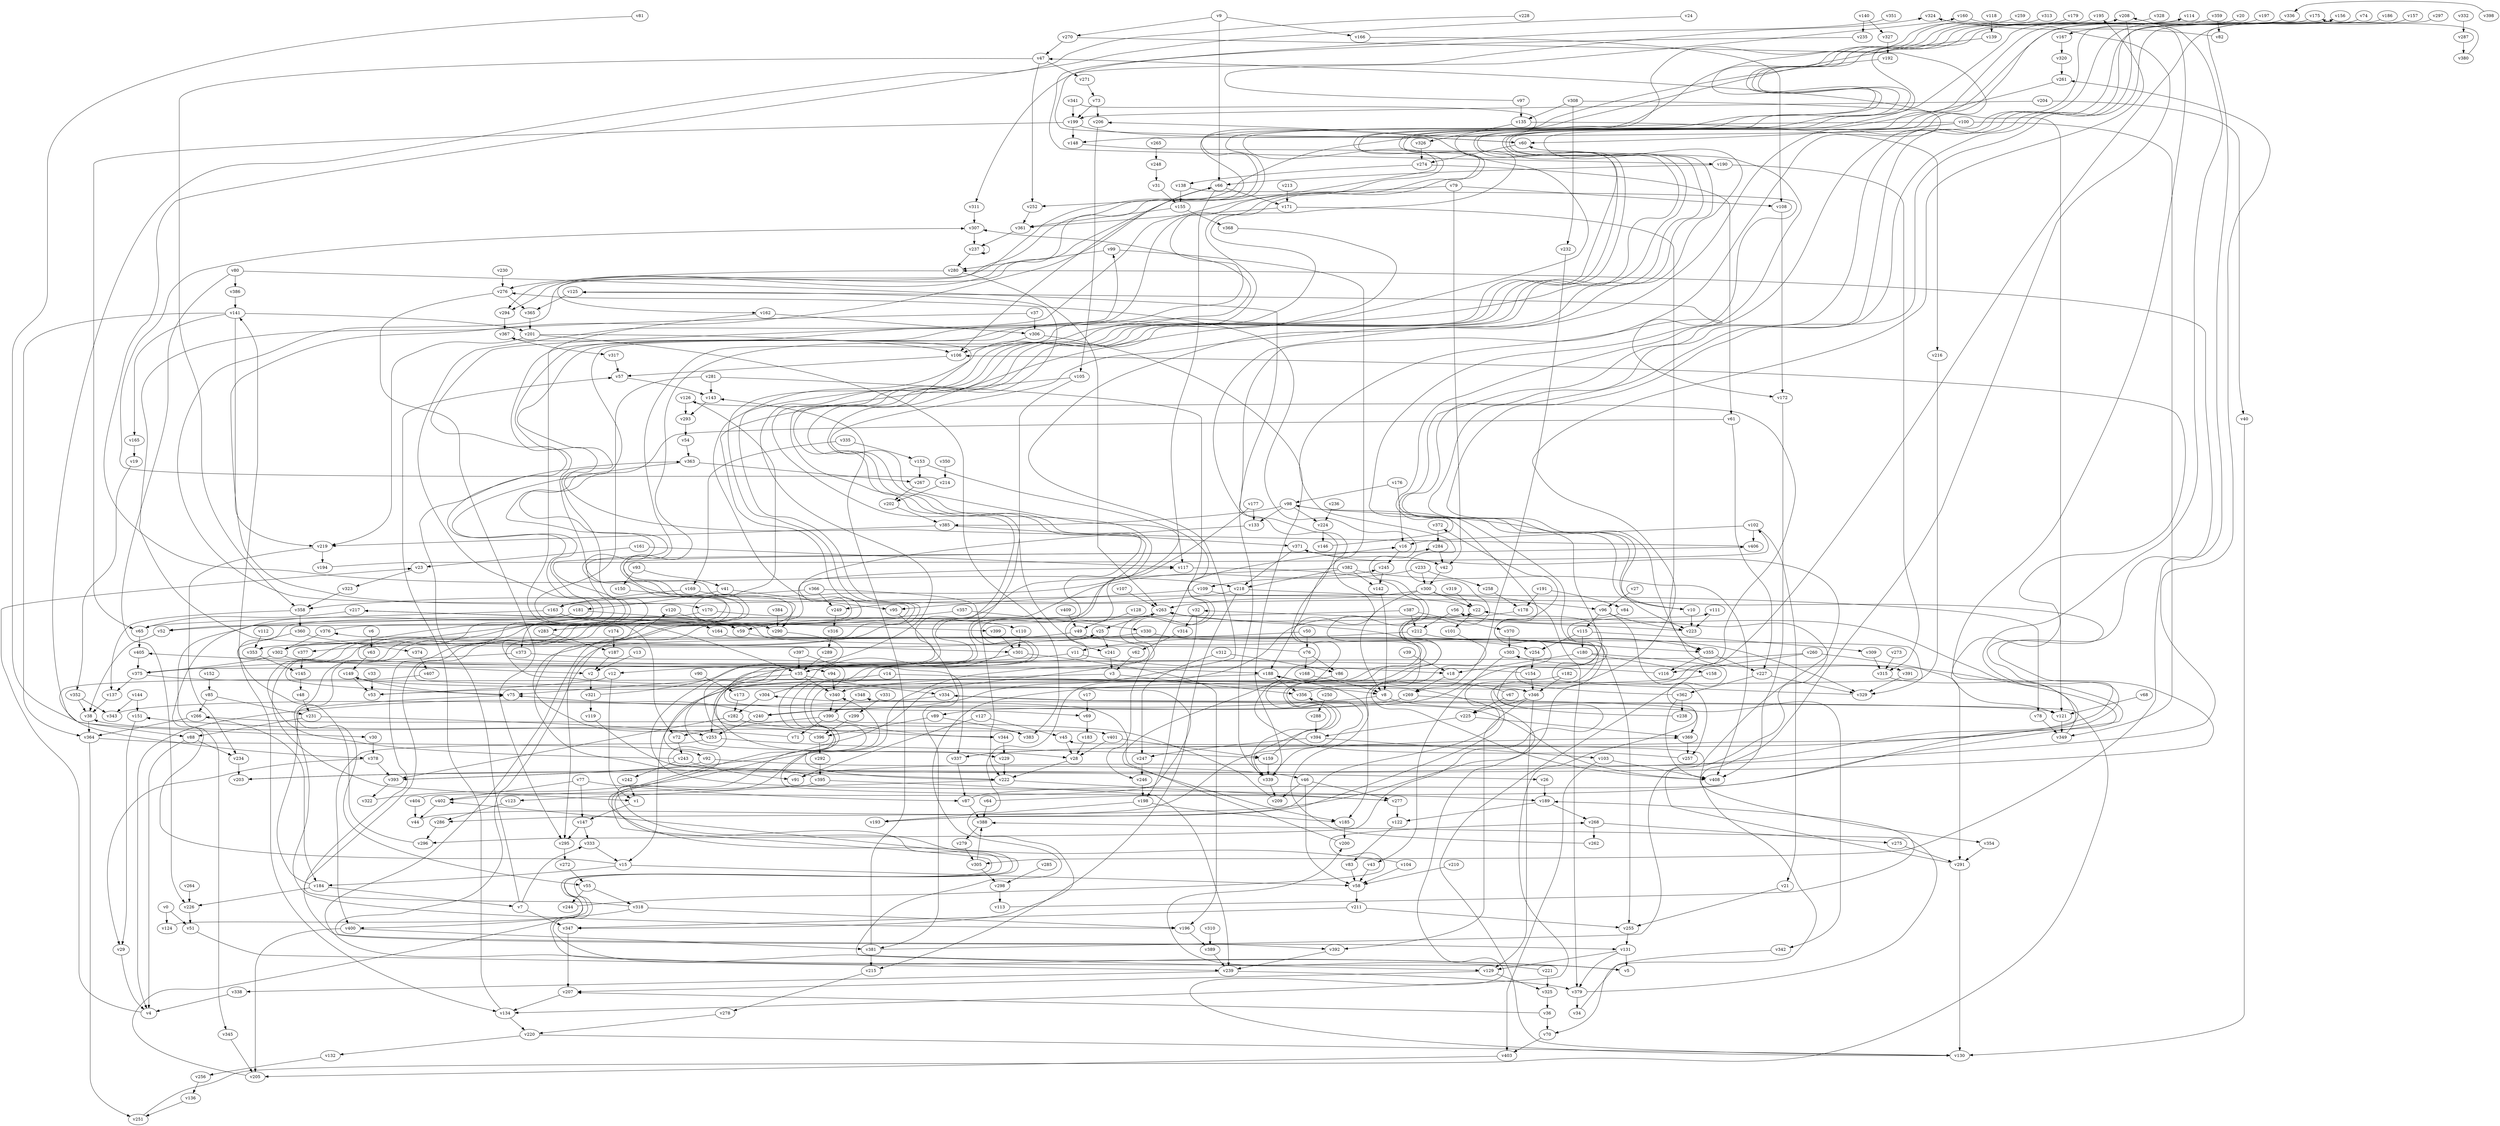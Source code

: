 // Benchmark game 613 - 410 vertices
// time_bound: 126
// targets: v263
digraph G {
    v0 [name="v0", player=1];
    v1 [name="v1", player=1];
    v2 [name="v2", player=1];
    v3 [name="v3", player=0];
    v4 [name="v4", player=1];
    v5 [name="v5", player=1];
    v6 [name="v6", player=1];
    v7 [name="v7", player=0];
    v8 [name="v8", player=0];
    v9 [name="v9", player=1];
    v10 [name="v10", player=1];
    v11 [name="v11", player=1];
    v12 [name="v12", player=0];
    v13 [name="v13", player=0];
    v14 [name="v14", player=1];
    v15 [name="v15", player=0];
    v16 [name="v16", player=0];
    v17 [name="v17", player=1];
    v18 [name="v18", player=1];
    v19 [name="v19", player=1];
    v20 [name="v20", player=1];
    v21 [name="v21", player=1];
    v22 [name="v22", player=1];
    v23 [name="v23", player=1];
    v24 [name="v24", player=1];
    v25 [name="v25", player=0];
    v26 [name="v26", player=0];
    v27 [name="v27", player=1];
    v28 [name="v28", player=0];
    v29 [name="v29", player=1];
    v30 [name="v30", player=1];
    v31 [name="v31", player=1];
    v32 [name="v32", player=1];
    v33 [name="v33", player=0];
    v34 [name="v34", player=1];
    v35 [name="v35", player=0];
    v36 [name="v36", player=1];
    v37 [name="v37", player=0];
    v38 [name="v38", player=0];
    v39 [name="v39", player=1];
    v40 [name="v40", player=1];
    v41 [name="v41", player=0];
    v42 [name="v42", player=1];
    v43 [name="v43", player=1];
    v44 [name="v44", player=1];
    v45 [name="v45", player=1];
    v46 [name="v46", player=1];
    v47 [name="v47", player=0];
    v48 [name="v48", player=0];
    v49 [name="v49", player=1];
    v50 [name="v50", player=0];
    v51 [name="v51", player=1];
    v52 [name="v52", player=1];
    v53 [name="v53", player=0];
    v54 [name="v54", player=1];
    v55 [name="v55", player=1];
    v56 [name="v56", player=1];
    v57 [name="v57", player=0];
    v58 [name="v58", player=1];
    v59 [name="v59", player=1];
    v60 [name="v60", player=0];
    v61 [name="v61", player=1];
    v62 [name="v62", player=1];
    v63 [name="v63", player=0];
    v64 [name="v64", player=1];
    v65 [name="v65", player=0];
    v66 [name="v66", player=0];
    v67 [name="v67", player=1];
    v68 [name="v68", player=1];
    v69 [name="v69", player=0];
    v70 [name="v70", player=0];
    v71 [name="v71", player=1];
    v72 [name="v72", player=1];
    v73 [name="v73", player=0];
    v74 [name="v74", player=1];
    v75 [name="v75", player=0];
    v76 [name="v76", player=1];
    v77 [name="v77", player=1];
    v78 [name="v78", player=1];
    v79 [name="v79", player=1];
    v80 [name="v80", player=1];
    v81 [name="v81", player=1];
    v82 [name="v82", player=1];
    v83 [name="v83", player=1];
    v84 [name="v84", player=1];
    v85 [name="v85", player=1];
    v86 [name="v86", player=1];
    v87 [name="v87", player=0];
    v88 [name="v88", player=0];
    v89 [name="v89", player=1];
    v90 [name="v90", player=0];
    v91 [name="v91", player=0];
    v92 [name="v92", player=0];
    v93 [name="v93", player=1];
    v94 [name="v94", player=1];
    v95 [name="v95", player=0];
    v96 [name="v96", player=0];
    v97 [name="v97", player=0];
    v98 [name="v98", player=0];
    v99 [name="v99", player=0];
    v100 [name="v100", player=1];
    v101 [name="v101", player=0];
    v102 [name="v102", player=0];
    v103 [name="v103", player=0];
    v104 [name="v104", player=0];
    v105 [name="v105", player=1];
    v106 [name="v106", player=1];
    v107 [name="v107", player=0];
    v108 [name="v108", player=0];
    v109 [name="v109", player=0];
    v110 [name="v110", player=0];
    v111 [name="v111", player=0];
    v112 [name="v112", player=1];
    v113 [name="v113", player=0];
    v114 [name="v114", player=0];
    v115 [name="v115", player=0];
    v116 [name="v116", player=0];
    v117 [name="v117", player=0];
    v118 [name="v118", player=0];
    v119 [name="v119", player=0];
    v120 [name="v120", player=1];
    v121 [name="v121", player=1];
    v122 [name="v122", player=0];
    v123 [name="v123", player=0];
    v124 [name="v124", player=0];
    v125 [name="v125", player=0];
    v126 [name="v126", player=1];
    v127 [name="v127", player=1];
    v128 [name="v128", player=0];
    v129 [name="v129", player=0];
    v130 [name="v130", player=0];
    v131 [name="v131", player=1];
    v132 [name="v132", player=1];
    v133 [name="v133", player=0];
    v134 [name="v134", player=0];
    v135 [name="v135", player=0];
    v136 [name="v136", player=1];
    v137 [name="v137", player=1];
    v138 [name="v138", player=1];
    v139 [name="v139", player=0];
    v140 [name="v140", player=0];
    v141 [name="v141", player=0];
    v142 [name="v142", player=0];
    v143 [name="v143", player=0];
    v144 [name="v144", player=0];
    v145 [name="v145", player=0];
    v146 [name="v146", player=0];
    v147 [name="v147", player=0];
    v148 [name="v148", player=0];
    v149 [name="v149", player=1];
    v150 [name="v150", player=0];
    v151 [name="v151", player=0];
    v152 [name="v152", player=1];
    v153 [name="v153", player=1];
    v154 [name="v154", player=1];
    v155 [name="v155", player=0];
    v156 [name="v156", player=1];
    v157 [name="v157", player=1];
    v158 [name="v158", player=1];
    v159 [name="v159", player=0];
    v160 [name="v160", player=1];
    v161 [name="v161", player=0];
    v162 [name="v162", player=0];
    v163 [name="v163", player=0];
    v164 [name="v164", player=0];
    v165 [name="v165", player=0];
    v166 [name="v166", player=1];
    v167 [name="v167", player=1];
    v168 [name="v168", player=1];
    v169 [name="v169", player=1];
    v170 [name="v170", player=1];
    v171 [name="v171", player=0];
    v172 [name="v172", player=1];
    v173 [name="v173", player=0];
    v174 [name="v174", player=0];
    v175 [name="v175", player=1];
    v176 [name="v176", player=0];
    v177 [name="v177", player=1];
    v178 [name="v178", player=1];
    v179 [name="v179", player=1];
    v180 [name="v180", player=1];
    v181 [name="v181", player=0];
    v182 [name="v182", player=1];
    v183 [name="v183", player=0];
    v184 [name="v184", player=0];
    v185 [name="v185", player=0];
    v186 [name="v186", player=1];
    v187 [name="v187", player=1];
    v188 [name="v188", player=0];
    v189 [name="v189", player=0];
    v190 [name="v190", player=1];
    v191 [name="v191", player=1];
    v192 [name="v192", player=1];
    v193 [name="v193", player=1];
    v194 [name="v194", player=1];
    v195 [name="v195", player=1];
    v196 [name="v196", player=1];
    v197 [name="v197", player=1];
    v198 [name="v198", player=1];
    v199 [name="v199", player=0];
    v200 [name="v200", player=1];
    v201 [name="v201", player=1];
    v202 [name="v202", player=1];
    v203 [name="v203", player=0];
    v204 [name="v204", player=1];
    v205 [name="v205", player=0];
    v206 [name="v206", player=0];
    v207 [name="v207", player=0];
    v208 [name="v208", player=0];
    v209 [name="v209", player=1];
    v210 [name="v210", player=0];
    v211 [name="v211", player=1];
    v212 [name="v212", player=1];
    v213 [name="v213", player=0];
    v214 [name="v214", player=0];
    v215 [name="v215", player=1];
    v216 [name="v216", player=0];
    v217 [name="v217", player=1];
    v218 [name="v218", player=1];
    v219 [name="v219", player=1];
    v220 [name="v220", player=0];
    v221 [name="v221", player=0];
    v222 [name="v222", player=0];
    v223 [name="v223", player=1];
    v224 [name="v224", player=0];
    v225 [name="v225", player=1];
    v226 [name="v226", player=1];
    v227 [name="v227", player=1];
    v228 [name="v228", player=0];
    v229 [name="v229", player=1];
    v230 [name="v230", player=0];
    v231 [name="v231", player=0];
    v232 [name="v232", player=1];
    v233 [name="v233", player=0];
    v234 [name="v234", player=0];
    v235 [name="v235", player=1];
    v236 [name="v236", player=0];
    v237 [name="v237", player=1];
    v238 [name="v238", player=0];
    v239 [name="v239", player=0];
    v240 [name="v240", player=1];
    v241 [name="v241", player=0];
    v242 [name="v242", player=1];
    v243 [name="v243", player=0];
    v244 [name="v244", player=0];
    v245 [name="v245", player=0];
    v246 [name="v246", player=1];
    v247 [name="v247", player=0];
    v248 [name="v248", player=1];
    v249 [name="v249", player=1];
    v250 [name="v250", player=1];
    v251 [name="v251", player=1];
    v252 [name="v252", player=0];
    v253 [name="v253", player=1];
    v254 [name="v254", player=0];
    v255 [name="v255", player=1];
    v256 [name="v256", player=1];
    v257 [name="v257", player=1];
    v258 [name="v258", player=0];
    v259 [name="v259", player=1];
    v260 [name="v260", player=1];
    v261 [name="v261", player=0];
    v262 [name="v262", player=1];
    v263 [name="v263", player=0, target=1];
    v264 [name="v264", player=1];
    v265 [name="v265", player=1];
    v266 [name="v266", player=0];
    v267 [name="v267", player=0];
    v268 [name="v268", player=1];
    v269 [name="v269", player=1];
    v270 [name="v270", player=1];
    v271 [name="v271", player=0];
    v272 [name="v272", player=1];
    v273 [name="v273", player=1];
    v274 [name="v274", player=1];
    v275 [name="v275", player=1];
    v276 [name="v276", player=0];
    v277 [name="v277", player=0];
    v278 [name="v278", player=0];
    v279 [name="v279", player=1];
    v280 [name="v280", player=1];
    v281 [name="v281", player=0];
    v282 [name="v282", player=1];
    v283 [name="v283", player=1];
    v284 [name="v284", player=1];
    v285 [name="v285", player=1];
    v286 [name="v286", player=0];
    v287 [name="v287", player=1];
    v288 [name="v288", player=0];
    v289 [name="v289", player=1];
    v290 [name="v290", player=1];
    v291 [name="v291", player=1];
    v292 [name="v292", player=1];
    v293 [name="v293", player=1];
    v294 [name="v294", player=1];
    v295 [name="v295", player=0];
    v296 [name="v296", player=0];
    v297 [name="v297", player=1];
    v298 [name="v298", player=1];
    v299 [name="v299", player=0];
    v300 [name="v300", player=1];
    v301 [name="v301", player=0];
    v302 [name="v302", player=0];
    v303 [name="v303", player=1];
    v304 [name="v304", player=1];
    v305 [name="v305", player=0];
    v306 [name="v306", player=0];
    v307 [name="v307", player=1];
    v308 [name="v308", player=0];
    v309 [name="v309", player=0];
    v310 [name="v310", player=1];
    v311 [name="v311", player=1];
    v312 [name="v312", player=1];
    v313 [name="v313", player=0];
    v314 [name="v314", player=1];
    v315 [name="v315", player=0];
    v316 [name="v316", player=1];
    v317 [name="v317", player=1];
    v318 [name="v318", player=1];
    v319 [name="v319", player=1];
    v320 [name="v320", player=0];
    v321 [name="v321", player=0];
    v322 [name="v322", player=0];
    v323 [name="v323", player=1];
    v324 [name="v324", player=1];
    v325 [name="v325", player=1];
    v326 [name="v326", player=1];
    v327 [name="v327", player=0];
    v328 [name="v328", player=1];
    v329 [name="v329", player=1];
    v330 [name="v330", player=1];
    v331 [name="v331", player=1];
    v332 [name="v332", player=1];
    v333 [name="v333", player=1];
    v334 [name="v334", player=0];
    v335 [name="v335", player=0];
    v336 [name="v336", player=0];
    v337 [name="v337", player=1];
    v338 [name="v338", player=1];
    v339 [name="v339", player=1];
    v340 [name="v340", player=0];
    v341 [name="v341", player=1];
    v342 [name="v342", player=0];
    v343 [name="v343", player=0];
    v344 [name="v344", player=1];
    v345 [name="v345", player=0];
    v346 [name="v346", player=1];
    v347 [name="v347", player=1];
    v348 [name="v348", player=1];
    v349 [name="v349", player=0];
    v350 [name="v350", player=0];
    v351 [name="v351", player=0];
    v352 [name="v352", player=0];
    v353 [name="v353", player=1];
    v354 [name="v354", player=0];
    v355 [name="v355", player=1];
    v356 [name="v356", player=0];
    v357 [name="v357", player=1];
    v358 [name="v358", player=1];
    v359 [name="v359", player=0];
    v360 [name="v360", player=1];
    v361 [name="v361", player=0];
    v362 [name="v362", player=1];
    v363 [name="v363", player=1];
    v364 [name="v364", player=1];
    v365 [name="v365", player=1];
    v366 [name="v366", player=1];
    v367 [name="v367", player=0];
    v368 [name="v368", player=0];
    v369 [name="v369", player=0];
    v370 [name="v370", player=1];
    v371 [name="v371", player=0];
    v372 [name="v372", player=1];
    v373 [name="v373", player=1];
    v374 [name="v374", player=1];
    v375 [name="v375", player=0];
    v376 [name="v376", player=1];
    v377 [name="v377", player=0];
    v378 [name="v378", player=0];
    v379 [name="v379", player=0];
    v380 [name="v380", player=1];
    v381 [name="v381", player=0];
    v382 [name="v382", player=0];
    v383 [name="v383", player=1];
    v384 [name="v384", player=1];
    v385 [name="v385", player=0];
    v386 [name="v386", player=0];
    v387 [name="v387", player=1];
    v388 [name="v388", player=0];
    v389 [name="v389", player=0];
    v390 [name="v390", player=1];
    v391 [name="v391", player=0];
    v392 [name="v392", player=0];
    v393 [name="v393", player=1];
    v394 [name="v394", player=0];
    v395 [name="v395", player=0];
    v396 [name="v396", player=0];
    v397 [name="v397", player=1];
    v398 [name="v398", player=0];
    v399 [name="v399", player=0];
    v400 [name="v400", player=0];
    v401 [name="v401", player=1];
    v402 [name="v402", player=0];
    v403 [name="v403", player=1];
    v404 [name="v404", player=0];
    v405 [name="v405", player=0];
    v406 [name="v406", player=0];
    v407 [name="v407", player=1];
    v408 [name="v408", player=1];
    v409 [name="v409", player=1];

    v0 -> v124;
    v1 -> v147;
    v2 -> v321;
    v3 -> v340;
    v4 -> v23 [constraint="t < 6"];
    v5 -> v206 [constraint="t < 7"];
    v6 -> v63;
    v7 -> v347;
    v8 -> v342;
    v9 -> v66;
    v10 -> v223;
    v11 -> v12;
    v12 -> v53;
    v13 -> v2;
    v14 -> v8;
    v15 -> v22 [constraint="t mod 4 == 3"];
    v16 -> v245;
    v17 -> v69;
    v18 -> v269;
    v19 -> v352;
    v20 -> v229 [constraint="t mod 4 == 3"];
    v21 -> v255;
    v22 -> v66 [constraint="t >= 4"];
    v23 -> v323;
    v24 -> v218 [constraint="t mod 5 == 1"];
    v25 -> v241;
    v26 -> v189;
    v27 -> v96;
    v28 -> v222;
    v29 -> v4;
    v30 -> v378;
    v31 -> v155;
    v32 -> v314;
    v33 -> v53;
    v34 -> v45 [constraint="t mod 2 == 1"];
    v35 -> v340;
    v36 -> v207 [constraint="t mod 5 == 2"];
    v37 -> v301 [constraint="t >= 3"];
    v38 -> v364;
    v39 -> v18;
    v40 -> v130;
    v41 -> v95;
    v42 -> v300;
    v43 -> v58;
    v44 -> v369 [constraint="t < 13"];
    v45 -> v28;
    v46 -> v58;
    v47 -> v252;
    v48 -> v231 [constraint="t >= 3"];
    v49 -> v295;
    v50 -> v353 [constraint="t >= 5"];
    v51 -> v239 [constraint="t >= 4"];
    v52 -> v38;
    v53 -> v376 [constraint="t mod 4 == 3"];
    v54 -> v363;
    v55 -> v318;
    v56 -> v212;
    v57 -> v143;
    v58 -> v211;
    v59 -> v296 [constraint="t >= 5"];
    v60 -> v324 [constraint="t >= 4"];
    v61 -> v346 [constraint="t >= 5"];
    v62 -> v3;
    v63 -> v149;
    v64 -> v303 [constraint="t mod 5 == 0"];
    v65 -> v405;
    v66 -> v106;
    v67 -> v188 [constraint="t mod 3 == 2"];
    v68 -> v121;
    v69 -> v183;
    v70 -> v403;
    v71 -> v151 [constraint="t >= 2"];
    v72 -> v243;
    v73 -> v199;
    v74 -> v10 [constraint="t < 14"];
    v75 -> v284 [constraint="t >= 1"];
    v76 -> v217 [constraint="t < 14"];
    v77 -> v402;
    v78 -> v349;
    v79 -> v252;
    v80 -> v226;
    v81 -> v30 [constraint="t >= 4"];
    v82 -> v324 [constraint="t < 5"];
    v83 -> v58;
    v84 -> v347 [constraint="t mod 3 == 2"];
    v85 -> v231;
    v86 -> v92 [constraint="t < 12"];
    v87 -> v208 [constraint="t >= 2"];
    v88 -> v234;
    v89 -> v383;
    v90 -> v173;
    v91 -> v56 [constraint="t mod 5 == 4"];
    v92 -> v393;
    v93 -> v150;
    v94 -> v340;
    v95 -> v381;
    v96 -> v115;
    v97 -> v160 [constraint="t < 15"];
    v98 -> v385;
    v99 -> v188;
    v100 -> v162 [constraint="t < 10"];
    v101 -> v408 [constraint="t >= 2"];
    v102 -> v16;
    v103 -> v403;
    v104 -> v367 [constraint="t mod 4 == 1"];
    v105 -> v283 [constraint="t mod 4 == 2"];
    v106 -> v57;
    v107 -> v263;
    v108 -> v172;
    v109 -> v379;
    v110 -> v301;
    v111 -> v223;
    v112 -> v353;
    v113 -> v388 [constraint="t < 6"];
    v114 -> v240 [constraint="t >= 1"];
    v115 -> v309;
    v116 -> v405 [constraint="t >= 4"];
    v117 -> v339 [constraint="t < 5"];
    v118 -> v139;
    v119 -> v26 [constraint="t < 10"];
    v120 -> v59;
    v121 -> v349;
    v122 -> v83;
    v123 -> v286;
    v124 -> v340 [constraint="t >= 2"];
    v125 -> v365;
    v126 -> v293;
    v127 -> v45;
    v128 -> v49;
    v129 -> v325;
    v130 -> v126 [constraint="t mod 4 == 2"];
    v131 -> v5;
    v132 -> v256;
    v133 -> v131 [constraint="t >= 1"];
    v134 -> v57;
    v135 -> v326;
    v136 -> v251;
    v137 -> v38;
    v138 -> v172 [constraint="t mod 5 == 3"];
    v139 -> v170 [constraint="t < 8"];
    v140 -> v327;
    v141 -> v219;
    v142 -> v8;
    v143 -> v293;
    v144 -> v343;
    v145 -> v48;
    v146 -> v98 [constraint="t mod 5 == 0"];
    v147 -> v295;
    v148 -> v355 [constraint="t mod 3 == 0"];
    v149 -> v75 [constraint="t mod 4 == 0"];
    v150 -> v337 [constraint="t mod 2 == 0"];
    v151 -> v29;
    v152 -> v85;
    v153 -> v393 [constraint="t mod 2 == 1"];
    v154 -> v208 [constraint="t mod 4 == 3"];
    v155 -> v361;
    v156 -> v10 [constraint="t < 11"];
    v157 -> v130 [constraint="t < 14"];
    v158 -> v129 [constraint="t >= 4"];
    v159 -> v276 [constraint="t >= 4"];
    v160 -> v121 [constraint="t mod 4 == 0"];
    v161 -> v23;
    v162 -> v72;
    v163 -> v65;
    v164 -> v193 [constraint="t mod 5 == 3"];
    v165 -> v19;
    v166 -> v108;
    v167 -> v320;
    v168 -> v8;
    v169 -> v290;
    v170 -> v373;
    v171 -> v361;
    v172 -> v408;
    v173 -> v282;
    v174 -> v187;
    v175 -> v148 [constraint="t < 10"];
    v176 -> v98;
    v177 -> v375 [constraint="t >= 1"];
    v178 -> v339 [constraint="t >= 5"];
    v179 -> v55 [constraint="t mod 5 == 2"];
    v180 -> v134 [constraint="t < 8"];
    v181 -> v290;
    v182 -> v5 [constraint="t < 13"];
    v183 -> v28;
    v184 -> v75 [constraint="t mod 5 == 1"];
    v185 -> v200;
    v186 -> v391 [constraint="t mod 4 == 2"];
    v187 -> v2;
    v188 -> v356;
    v189 -> v268;
    v190 -> v66;
    v191 -> v178;
    v192 -> v294 [constraint="t mod 3 == 0"];
    v193 -> v195 [constraint="t mod 4 == 2"];
    v194 -> v102 [constraint="t < 8"];
    v195 -> v392 [constraint="t >= 3"];
    v196 -> v389;
    v197 -> v52 [constraint="t < 8"];
    v198 -> v193;
    v199 -> v148;
    v200 -> v304 [constraint="t >= 2"];
    v201 -> v219;
    v202 -> v385;
    v203 -> v261 [constraint="t < 8"];
    v204 -> v40;
    v205 -> v402 [constraint="t >= 3"];
    v206 -> v105;
    v207 -> v134;
    v208 -> v223 [constraint="t < 13"];
    v209 -> v266 [constraint="t >= 5"];
    v210 -> v58;
    v211 -> v347;
    v212 -> v11;
    v213 -> v171;
    v214 -> v307 [constraint="t < 6"];
    v215 -> v278;
    v216 -> v329;
    v217 -> v65;
    v218 -> v215;
    v219 -> v234;
    v220 -> v132;
    v221 -> v200 [constraint="t < 13"];
    v222 -> v245 [constraint="t >= 1"];
    v223 -> v32 [constraint="t >= 3"];
    v224 -> v146;
    v225 -> v369;
    v226 -> v51;
    v227 -> v362;
    v228 -> v88 [constraint="t mod 5 == 3"];
    v229 -> v222;
    v230 -> v276;
    v231 -> v88;
    v232 -> v269;
    v233 -> v258;
    v234 -> v203;
    v235 -> v311 [constraint="t >= 1"];
    v236 -> v224;
    v237 -> v280;
    v238 -> v111 [constraint="t mod 2 == 1"];
    v239 -> v338;
    v240 -> v75 [constraint="t >= 4"];
    v241 -> v3;
    v242 -> v1;
    v243 -> v99 [constraint="t mod 4 == 3"];
    v244 -> v268 [constraint="t < 7"];
    v245 -> v142;
    v246 -> v198;
    v247 -> v246;
    v248 -> v31;
    v249 -> v316;
    v250 -> v288;
    v251 -> v348 [constraint="t mod 3 == 1"];
    v252 -> v361;
    v253 -> v159;
    v254 -> v154;
    v255 -> v131;
    v256 -> v136;
    v257 -> v47 [constraint="t >= 2"];
    v258 -> v178;
    v259 -> v94 [constraint="t < 14"];
    v260 -> v28 [constraint="t >= 3"];
    v261 -> v401 [constraint="t < 12"];
    v262 -> v263 [constraint="t >= 3"];
    v263 -> v188 [constraint="t < 12"];
    v264 -> v226;
    v265 -> v248;
    v266 -> v364;
    v267 -> v202;
    v268 -> v275;
    v269 -> v89;
    v270 -> v185 [constraint="t < 15"];
    v271 -> v73;
    v272 -> v55;
    v273 -> v315;
    v274 -> v138;
    v275 -> v291;
    v276 -> v295;
    v277 -> v125 [constraint="t mod 4 == 0"];
    v278 -> v220;
    v279 -> v305;
    v280 -> v276;
    v281 -> v35;
    v282 -> v344;
    v283 -> v187;
    v284 -> v42;
    v285 -> v298;
    v286 -> v296;
    v287 -> v380;
    v288 -> v394;
    v289 -> v35;
    v290 -> v189 [constraint="t >= 4"];
    v291 -> v263 [constraint="t mod 4 == 1"];
    v292 -> v395;
    v293 -> v54;
    v294 -> v367;
    v295 -> v272;
    v296 -> v141;
    v297 -> v305 [constraint="t >= 4"];
    v298 -> v113;
    v299 -> v396;
    v300 -> v263;
    v301 -> v196;
    v302 -> v60 [constraint="t >= 3"];
    v303 -> v43;
    v304 -> v25 [constraint="t mod 4 == 3"];
    v305 -> v298;
    v306 -> v339;
    v307 -> v237;
    v308 -> v135;
    v309 -> v315;
    v310 -> v389;
    v311 -> v307;
    v312 -> v247;
    v313 -> v196 [constraint="t < 14"];
    v314 -> v62;
    v315 -> v203 [constraint="t mod 5 == 3"];
    v316 -> v289;
    v317 -> v57;
    v318 -> v406 [constraint="t < 13"];
    v319 -> v22;
    v320 -> v261;
    v321 -> v114 [constraint="t >= 3"];
    v322 -> v16 [constraint="t mod 4 == 2"];
    v323 -> v358;
    v324 -> v354 [constraint="t mod 4 == 3"];
    v325 -> v36;
    v326 -> v274;
    v327 -> v192;
    v328 -> v302 [constraint="t < 14"];
    v329 -> v22 [constraint="t mod 3 == 1"];
    v330 -> v329;
    v331 -> v299;
    v332 -> v287;
    v333 -> v15;
    v334 -> v121;
    v335 -> v169;
    v336 -> v163 [constraint="t < 5"];
    v337 -> v280 [constraint="t mod 2 == 0"];
    v338 -> v4;
    v339 -> v356 [constraint="t mod 4 == 3"];
    v340 -> v390;
    v341 -> v294 [constraint="t mod 4 == 2"];
    v342 -> v70;
    v343 -> v156 [constraint="t >= 2"];
    v344 -> v229;
    v345 -> v205;
    v346 -> v392;
    v347 -> v207;
    v348 -> v390;
    v349 -> v106 [constraint="t < 11"];
    v350 -> v214;
    v351 -> v190 [constraint="t mod 3 == 2"];
    v352 -> v38;
    v353 -> v145;
    v354 -> v291;
    v355 -> v227;
    v356 -> v125 [constraint="t mod 4 == 2"];
    v357 -> v330;
    v358 -> v360;
    v359 -> v82;
    v360 -> v374;
    v361 -> v237;
    v362 -> v372 [constraint="t mod 2 == 1"];
    v363 -> v1 [constraint="t < 5"];
    v364 -> v5 [constraint="t >= 1"];
    v365 -> v201;
    v366 -> v249;
    v367 -> v317;
    v368 -> v346 [constraint="t mod 5 == 0"];
    v369 -> v257;
    v370 -> v303;
    v371 -> v42;
    v372 -> v284;
    v373 -> v375;
    v374 -> v407;
    v375 -> v286 [constraint="t < 12"];
    v376 -> v263 [constraint="t mod 2 == 0"];
    v377 -> v145;
    v378 -> v29 [constraint="t >= 3"];
    v379 -> v189 [constraint="t mod 2 == 1"];
    v380 -> v175 [constraint="t >= 4"];
    v381 -> v371 [constraint="t >= 5"];
    v382 -> v69 [constraint="t < 13"];
    v383 -> v38 [constraint="t mod 2 == 1"];
    v384 -> v290;
    v385 -> v371;
    v386 -> v141;
    v387 -> v370;
    v388 -> v279;
    v389 -> v239;
    v390 -> v344;
    v391 -> v329;
    v392 -> v239;
    v393 -> v322;
    v394 -> v247;
    v395 -> v120 [constraint="t < 10"];
    v396 -> v117 [constraint="t < 12"];
    v397 -> v222 [constraint="t >= 3"];
    v398 -> v336 [constraint="t mod 3 == 2"];
    v399 -> v301;
    v400 -> v205;
    v401 -> v159 [constraint="t >= 4"];
    v402 -> v44;
    v403 -> v205;
    v404 -> v149 [constraint="t >= 4"];
    v405 -> v375;
    v406 -> v307 [constraint="t < 5"];
    v407 -> v378 [constraint="t < 13"];
    v408 -> v334 [constraint="t mod 3 == 1"];
    v409 -> v49;
    v401 -> v28;
    v382 -> v408;
    v274 -> v61;
    v387 -> v212;
    v218 -> v249;
    v268 -> v262;
    v212 -> v355;
    v233 -> v300;
    v155 -> v368;
    v177 -> v133;
    v304 -> v282;
    v201 -> v106;
    v50 -> v76;
    v3 -> v356;
    v334 -> v4;
    v291 -> v130;
    v382 -> v218;
    v358 -> v137;
    v363 -> v267;
    v98 -> v255;
    v131 -> v379;
    v220 -> v130;
    v385 -> v219;
    v281 -> v143;
    v396 -> v292;
    v109 -> v95;
    v162 -> v306;
    v362 -> v408;
    v189 -> v122;
    v9 -> v270;
    v37 -> v306;
    v22 -> v101;
    v140 -> v235;
    v381 -> v143;
    v47 -> v271;
    v231 -> v253;
    v8 -> v240;
    v360 -> v134;
    v277 -> v122;
    v7 -> v333;
    v103 -> v408;
    v9 -> v166;
    v260 -> v291;
    v300 -> v96;
    v102 -> v21;
    v305 -> v388;
    v337 -> v87;
    v300 -> v8;
    v378 -> v393;
    v306 -> v106;
    v79 -> v42;
    v135 -> v216;
    v176 -> v16;
    v134 -> v220;
    v76 -> v168;
    v11 -> v18;
    v339 -> v209;
    v243 -> v91;
    v270 -> v47;
    v263 -> v25;
    v281 -> v246;
    v346 -> v129;
    v190 -> v315;
    v141 -> v364;
    v180 -> v158;
    v126 -> v290;
    v312 -> v86;
    v198 -> v185;
    v138 -> v155;
    v49 -> v254;
    v321 -> v119;
    v181 -> v345;
    v221 -> v325;
    v366 -> v222;
    v96 -> v223;
    v77 -> v87;
    v47 -> v358;
    v188 -> v15;
    v390 -> v72;
    v61 -> v227;
    v188 -> v185;
    v379 -> v34;
    v180 -> v18;
    v67 -> v225;
    v341 -> v199;
    v171 -> v355;
    v98 -> v133;
    v46 -> v209;
    v404 -> v44;
    v182 -> v346;
    v266 -> v184;
    v204 -> v199;
    v163 -> v59;
    v222 -> v402;
    v276 -> v365;
    v318 -> v400;
    v225 -> v394;
    v301 -> v35;
    v376 -> v302;
    v170 -> v110;
    v395 -> v239;
    v66 -> v171;
    v141 -> v201;
    v169 -> v163;
    v280 -> v263;
    v99 -> v280;
    v149 -> v53;
    v330 -> v377;
    v163 -> v164;
    v89 -> v396;
    v85 -> v266;
    v15 -> v184;
    v12 -> v1;
    v35 -> v75;
    v282 -> v393;
    v98 -> v224;
    v371 -> v218;
    v73 -> v206;
    v233 -> v109;
    v397 -> v35;
    v76 -> v86;
    v129 -> v207;
    v366 -> v358;
    v199 -> v60;
    v60 -> v274;
    v302 -> v375;
    v100 -> v349;
    v184 -> v7;
    v80 -> v339;
    v7 -> v363;
    v381 -> v215;
    v214 -> v202;
    v352 -> v343;
    v357 -> v59;
    v199 -> v65;
    v346 -> v225;
    v375 -> v137;
    v201 -> v383;
    v144 -> v151;
    v237 -> v237;
    v395 -> v123;
    v36 -> v70;
    v382 -> v142;
    v93 -> v41;
    v335 -> v153;
    v14 -> v253;
    v364 -> v251;
    v191 -> v84;
    v32 -> v198;
    v0 -> v51;
    v96 -> v257;
    v359 -> v167;
    v92 -> v46;
    v269 -> v369;
    v308 -> v232;
    v141 -> v165;
    v260 -> v116;
    v387 -> v52;
    v115 -> v254;
    v87 -> v388;
    v222 -> v277;
    v77 -> v147;
    v147 -> v333;
    v362 -> v238;
    v253 -> v400;
    v239 -> v379;
    v104 -> v58;
    v217 -> v399;
    v35 -> v334;
    v243 -> v242;
    v100 -> v60;
    v400 -> v381;
    v373 -> v337;
    v46 -> v277;
    v394 -> v103;
    v105 -> v241;
    v154 -> v346;
    v308 -> v121;
    v15 -> v58;
    v80 -> v386;
    v79 -> v108;
    v300 -> v22;
    v88 -> v4;
    v218 -> v78;
    v115 -> v180;
    v211 -> v255;
    v184 -> v226;
    v219 -> v194;
    v41 -> v181;
    v131 -> v129;
    v390 -> v71;
    v159 -> v339;
    v318 -> v196;
    v153 -> v267;
    v64 -> v388;
    v240 -> v253;
    v127 -> v91;
    v66 -> v117;
    v302 -> v2;
    v102 -> v406;
    v55 -> v244;
    v355 -> v116;
    v227 -> v329;
    v161 -> v117;
    v97 -> v135;
}
